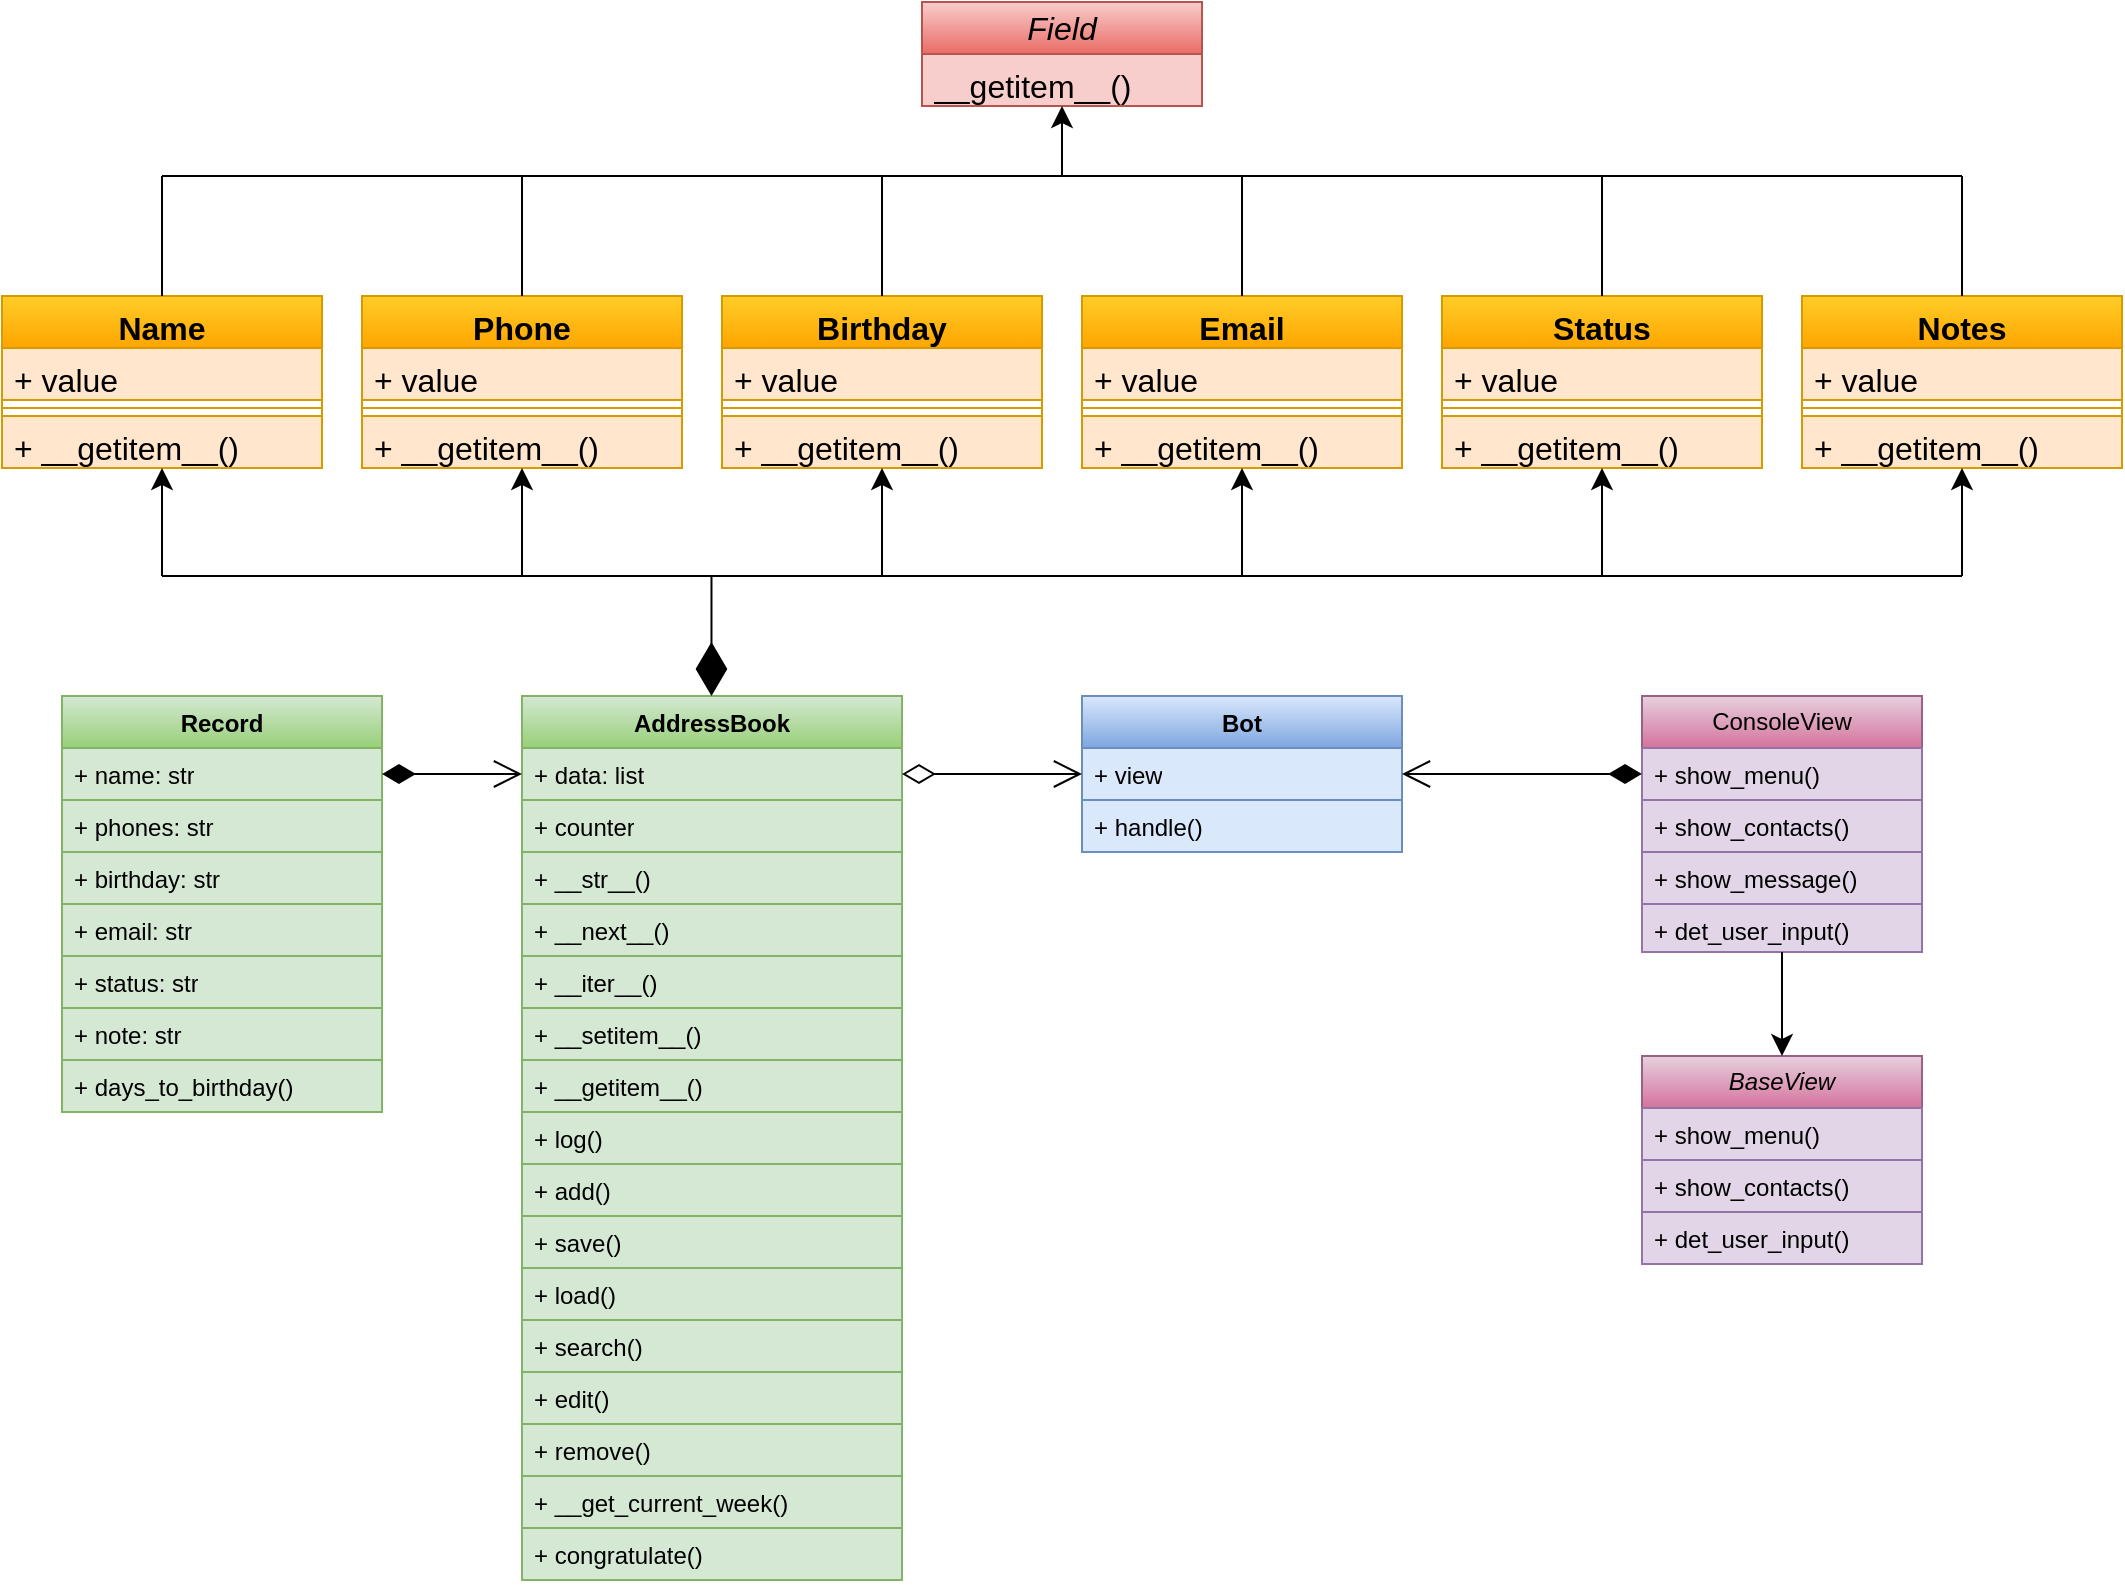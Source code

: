 <mxfile version="21.6.5" type="device">
  <diagram id="C5RBs43oDa-KdzZeNtuy" name="Page-1">
    <mxGraphModel dx="1491" dy="953" grid="1" gridSize="10" guides="1" tooltips="1" connect="1" arrows="1" fold="1" page="1" pageScale="1" pageWidth="827" pageHeight="1169" math="0" shadow="0">
      <root>
        <mxCell id="WIyWlLk6GJQsqaUBKTNV-0" />
        <mxCell id="WIyWlLk6GJQsqaUBKTNV-1" parent="WIyWlLk6GJQsqaUBKTNV-0" />
        <mxCell id="r6_5XGVhWb8EipkEP0iL-14" value="&lt;i&gt;BaseView&lt;/i&gt;" style="swimlane;fontStyle=0;childLayout=stackLayout;horizontal=1;startSize=26;fillColor=#e6d0de;horizontalStack=0;resizeParent=1;resizeParentMax=0;resizeLast=0;collapsible=1;marginBottom=0;whiteSpace=wrap;html=1;strokeColor=#996185;gradientColor=#d5739d;" parent="WIyWlLk6GJQsqaUBKTNV-1" vertex="1">
          <mxGeometry x="850" y="560" width="140" height="104" as="geometry" />
        </mxCell>
        <mxCell id="r6_5XGVhWb8EipkEP0iL-110" value="+ show_menu()" style="text;strokeColor=#9673a6;fillColor=#e1d5e7;align=left;verticalAlign=top;spacingLeft=4;spacingRight=4;overflow=hidden;rotatable=0;points=[[0,0.5],[1,0.5]];portConstraint=eastwest;whiteSpace=wrap;html=1;" parent="r6_5XGVhWb8EipkEP0iL-14" vertex="1">
          <mxGeometry y="26" width="140" height="26" as="geometry" />
        </mxCell>
        <mxCell id="r6_5XGVhWb8EipkEP0iL-15" value="+ show_contacts()" style="text;strokeColor=#9673a6;fillColor=#e1d5e7;align=left;verticalAlign=top;spacingLeft=4;spacingRight=4;overflow=hidden;rotatable=0;points=[[0,0.5],[1,0.5]];portConstraint=eastwest;whiteSpace=wrap;html=1;" parent="r6_5XGVhWb8EipkEP0iL-14" vertex="1">
          <mxGeometry y="52" width="140" height="26" as="geometry" />
        </mxCell>
        <mxCell id="r6_5XGVhWb8EipkEP0iL-16" value="&lt;span style=&quot;&quot;&gt;+ det_user_input()&lt;/span&gt;" style="text;strokeColor=#9673a6;fillColor=#e1d5e7;align=left;verticalAlign=top;spacingLeft=4;spacingRight=4;overflow=hidden;rotatable=0;points=[[0,0.5],[1,0.5]];portConstraint=eastwest;whiteSpace=wrap;html=1;" parent="r6_5XGVhWb8EipkEP0iL-14" vertex="1">
          <mxGeometry y="78" width="140" height="26" as="geometry" />
        </mxCell>
        <mxCell id="r6_5XGVhWb8EipkEP0iL-22" value="AddressBook" style="swimlane;fontStyle=1;align=center;verticalAlign=top;childLayout=stackLayout;horizontal=1;startSize=26;horizontalStack=0;resizeParent=1;resizeParentMax=0;resizeLast=0;collapsible=1;marginBottom=0;whiteSpace=wrap;html=1;fillColor=#d5e8d4;strokeColor=#82b366;gradientColor=#97d077;" parent="WIyWlLk6GJQsqaUBKTNV-1" vertex="1">
          <mxGeometry x="290" y="380" width="190" height="442" as="geometry" />
        </mxCell>
        <mxCell id="r6_5XGVhWb8EipkEP0iL-23" value="+&amp;nbsp;data&lt;span style=&quot;background-color: initial;&quot;&gt;: list&lt;/span&gt;" style="text;strokeColor=#82b366;fillColor=#d5e8d4;align=left;verticalAlign=top;spacingLeft=4;spacingRight=4;overflow=hidden;rotatable=0;points=[[0,0.5],[1,0.5]];portConstraint=eastwest;whiteSpace=wrap;html=1;" parent="r6_5XGVhWb8EipkEP0iL-22" vertex="1">
          <mxGeometry y="26" width="190" height="26" as="geometry" />
        </mxCell>
        <mxCell id="r6_5XGVhWb8EipkEP0iL-37" value="+ counter" style="text;strokeColor=#82b366;fillColor=#d5e8d4;align=left;verticalAlign=top;spacingLeft=4;spacingRight=4;overflow=hidden;rotatable=0;points=[[0,0.5],[1,0.5]];portConstraint=eastwest;whiteSpace=wrap;html=1;" parent="r6_5XGVhWb8EipkEP0iL-22" vertex="1">
          <mxGeometry y="52" width="190" height="26" as="geometry" />
        </mxCell>
        <mxCell id="r6_5XGVhWb8EipkEP0iL-38" value="+ __str__()" style="text;strokeColor=#82b366;fillColor=#d5e8d4;align=left;verticalAlign=top;spacingLeft=4;spacingRight=4;overflow=hidden;rotatable=0;points=[[0,0.5],[1,0.5]];portConstraint=eastwest;whiteSpace=wrap;html=1;" parent="r6_5XGVhWb8EipkEP0iL-22" vertex="1">
          <mxGeometry y="78" width="190" height="26" as="geometry" />
        </mxCell>
        <mxCell id="r6_5XGVhWb8EipkEP0iL-44" value="+&amp;nbsp;__next__&lt;span style=&quot;background-color: initial;&quot;&gt;()&lt;/span&gt;" style="text;strokeColor=#82b366;fillColor=#d5e8d4;align=left;verticalAlign=top;spacingLeft=4;spacingRight=4;overflow=hidden;rotatable=0;points=[[0,0.5],[1,0.5]];portConstraint=eastwest;whiteSpace=wrap;html=1;" parent="r6_5XGVhWb8EipkEP0iL-22" vertex="1">
          <mxGeometry y="104" width="190" height="26" as="geometry" />
        </mxCell>
        <mxCell id="r6_5XGVhWb8EipkEP0iL-46" value="+&amp;nbsp;__iter__&lt;span style=&quot;background-color: initial;&quot;&gt;()&lt;/span&gt;" style="text;strokeColor=#82b366;fillColor=#d5e8d4;align=left;verticalAlign=top;spacingLeft=4;spacingRight=4;overflow=hidden;rotatable=0;points=[[0,0.5],[1,0.5]];portConstraint=eastwest;whiteSpace=wrap;html=1;" parent="r6_5XGVhWb8EipkEP0iL-22" vertex="1">
          <mxGeometry y="130" width="190" height="26" as="geometry" />
        </mxCell>
        <mxCell id="r6_5XGVhWb8EipkEP0iL-45" value="+&amp;nbsp;__setitem__&lt;span style=&quot;background-color: initial;&quot;&gt;()&lt;/span&gt;" style="text;strokeColor=#82b366;fillColor=#d5e8d4;align=left;verticalAlign=top;spacingLeft=4;spacingRight=4;overflow=hidden;rotatable=0;points=[[0,0.5],[1,0.5]];portConstraint=eastwest;whiteSpace=wrap;html=1;" parent="r6_5XGVhWb8EipkEP0iL-22" vertex="1">
          <mxGeometry y="156" width="190" height="26" as="geometry" />
        </mxCell>
        <mxCell id="r6_5XGVhWb8EipkEP0iL-42" value="+&amp;nbsp;__getitem__&lt;span style=&quot;background-color: initial;&quot;&gt;()&lt;/span&gt;" style="text;strokeColor=#82b366;fillColor=#d5e8d4;align=left;verticalAlign=top;spacingLeft=4;spacingRight=4;overflow=hidden;rotatable=0;points=[[0,0.5],[1,0.5]];portConstraint=eastwest;whiteSpace=wrap;html=1;" parent="r6_5XGVhWb8EipkEP0iL-22" vertex="1">
          <mxGeometry y="182" width="190" height="26" as="geometry" />
        </mxCell>
        <mxCell id="zkfFHV4jXpPFQw0GAbJ--14" value="+ log()" style="text;align=left;verticalAlign=top;spacingLeft=4;spacingRight=4;overflow=hidden;rotatable=0;points=[[0,0.5],[1,0.5]];portConstraint=eastwest;fillColor=#d5e8d4;strokeColor=#82b366;" parent="r6_5XGVhWb8EipkEP0iL-22" vertex="1">
          <mxGeometry y="208" width="190" height="26" as="geometry" />
        </mxCell>
        <mxCell id="r6_5XGVhWb8EipkEP0iL-41" value="+&amp;nbsp;add&lt;span style=&quot;background-color: initial;&quot;&gt;()&lt;/span&gt;" style="text;strokeColor=#82b366;fillColor=#d5e8d4;align=left;verticalAlign=top;spacingLeft=4;spacingRight=4;overflow=hidden;rotatable=0;points=[[0,0.5],[1,0.5]];portConstraint=eastwest;whiteSpace=wrap;html=1;" parent="r6_5XGVhWb8EipkEP0iL-22" vertex="1">
          <mxGeometry y="234" width="190" height="26" as="geometry" />
        </mxCell>
        <mxCell id="r6_5XGVhWb8EipkEP0iL-76" value="+&amp;nbsp;save&lt;span style=&quot;background-color: initial;&quot;&gt;()&lt;/span&gt;" style="text;strokeColor=#82b366;fillColor=#d5e8d4;align=left;verticalAlign=top;spacingLeft=4;spacingRight=4;overflow=hidden;rotatable=0;points=[[0,0.5],[1,0.5]];portConstraint=eastwest;whiteSpace=wrap;html=1;" parent="r6_5XGVhWb8EipkEP0iL-22" vertex="1">
          <mxGeometry y="260" width="190" height="26" as="geometry" />
        </mxCell>
        <mxCell id="r6_5XGVhWb8EipkEP0iL-78" value="+&amp;nbsp;load&lt;span style=&quot;background-color: initial;&quot;&gt;()&lt;/span&gt;" style="text;strokeColor=#82b366;fillColor=#d5e8d4;align=left;verticalAlign=top;spacingLeft=4;spacingRight=4;overflow=hidden;rotatable=0;points=[[0,0.5],[1,0.5]];portConstraint=eastwest;whiteSpace=wrap;html=1;" parent="r6_5XGVhWb8EipkEP0iL-22" vertex="1">
          <mxGeometry y="286" width="190" height="26" as="geometry" />
        </mxCell>
        <mxCell id="r6_5XGVhWb8EipkEP0iL-71" value="+&amp;nbsp;search&lt;span style=&quot;background-color: initial;&quot;&gt;()&lt;/span&gt;" style="text;strokeColor=#82b366;fillColor=#d5e8d4;align=left;verticalAlign=top;spacingLeft=4;spacingRight=4;overflow=hidden;rotatable=0;points=[[0,0.5],[1,0.5]];portConstraint=eastwest;whiteSpace=wrap;html=1;" parent="r6_5XGVhWb8EipkEP0iL-22" vertex="1">
          <mxGeometry y="312" width="190" height="26" as="geometry" />
        </mxCell>
        <mxCell id="r6_5XGVhWb8EipkEP0iL-73" value="+&amp;nbsp;edit&lt;span style=&quot;background-color: initial;&quot;&gt;()&lt;/span&gt;" style="text;strokeColor=#82b366;fillColor=#d5e8d4;align=left;verticalAlign=top;spacingLeft=4;spacingRight=4;overflow=hidden;rotatable=0;points=[[0,0.5],[1,0.5]];portConstraint=eastwest;whiteSpace=wrap;html=1;" parent="r6_5XGVhWb8EipkEP0iL-22" vertex="1">
          <mxGeometry y="338" width="190" height="26" as="geometry" />
        </mxCell>
        <mxCell id="r6_5XGVhWb8EipkEP0iL-75" value="+&amp;nbsp;remove&lt;span style=&quot;background-color: initial;&quot;&gt;()&lt;/span&gt;" style="text;strokeColor=#82b366;fillColor=#d5e8d4;align=left;verticalAlign=top;spacingLeft=4;spacingRight=4;overflow=hidden;rotatable=0;points=[[0,0.5],[1,0.5]];portConstraint=eastwest;whiteSpace=wrap;html=1;" parent="r6_5XGVhWb8EipkEP0iL-22" vertex="1">
          <mxGeometry y="364" width="190" height="26" as="geometry" />
        </mxCell>
        <mxCell id="r6_5XGVhWb8EipkEP0iL-74" value="+&amp;nbsp;__get_current_week&lt;span style=&quot;background-color: initial;&quot;&gt;()&lt;/span&gt;" style="text;strokeColor=#82b366;fillColor=#d5e8d4;align=left;verticalAlign=top;spacingLeft=4;spacingRight=4;overflow=hidden;rotatable=0;points=[[0,0.5],[1,0.5]];portConstraint=eastwest;whiteSpace=wrap;html=1;" parent="r6_5XGVhWb8EipkEP0iL-22" vertex="1">
          <mxGeometry y="390" width="190" height="26" as="geometry" />
        </mxCell>
        <mxCell id="r6_5XGVhWb8EipkEP0iL-40" value="+&amp;nbsp;congratulate&lt;span style=&quot;background-color: initial;&quot;&gt;()&lt;/span&gt;" style="text;strokeColor=#82b366;fillColor=#d5e8d4;align=left;verticalAlign=top;spacingLeft=4;spacingRight=4;overflow=hidden;rotatable=0;points=[[0,0.5],[1,0.5]];portConstraint=eastwest;whiteSpace=wrap;html=1;" parent="r6_5XGVhWb8EipkEP0iL-22" vertex="1">
          <mxGeometry y="416" width="190" height="26" as="geometry" />
        </mxCell>
        <mxCell id="r6_5XGVhWb8EipkEP0iL-60" value="Bot" style="swimlane;fontStyle=1;align=center;verticalAlign=top;childLayout=stackLayout;horizontal=1;startSize=26;horizontalStack=0;resizeParent=1;resizeParentMax=0;resizeLast=0;collapsible=1;marginBottom=0;whiteSpace=wrap;html=1;fillColor=#dae8fc;strokeColor=#6c8ebf;gradientColor=#7ea6e0;" parent="WIyWlLk6GJQsqaUBKTNV-1" vertex="1">
          <mxGeometry x="570" y="380" width="160" height="78" as="geometry" />
        </mxCell>
        <mxCell id="r6_5XGVhWb8EipkEP0iL-61" value="+ view" style="text;strokeColor=#6c8ebf;fillColor=#dae8fc;align=left;verticalAlign=top;spacingLeft=4;spacingRight=4;overflow=hidden;rotatable=0;points=[[0,0.5],[1,0.5]];portConstraint=eastwest;whiteSpace=wrap;html=1;" parent="r6_5XGVhWb8EipkEP0iL-60" vertex="1">
          <mxGeometry y="26" width="160" height="26" as="geometry" />
        </mxCell>
        <mxCell id="r6_5XGVhWb8EipkEP0iL-32" value="+ handle()" style="text;strokeColor=#6c8ebf;fillColor=#dae8fc;align=left;verticalAlign=top;spacingLeft=4;spacingRight=4;overflow=hidden;rotatable=0;points=[[0,0.5],[1,0.5]];portConstraint=eastwest;whiteSpace=wrap;html=1;" parent="r6_5XGVhWb8EipkEP0iL-60" vertex="1">
          <mxGeometry y="52" width="160" height="26" as="geometry" />
        </mxCell>
        <mxCell id="r6_5XGVhWb8EipkEP0iL-68" value="Record" style="swimlane;fontStyle=1;align=center;verticalAlign=top;childLayout=stackLayout;horizontal=1;startSize=26;horizontalStack=0;resizeParent=1;resizeParentMax=0;resizeLast=0;collapsible=1;marginBottom=0;whiteSpace=wrap;html=1;fillColor=#d5e8d4;strokeColor=#82b366;gradientColor=#97d077;" parent="WIyWlLk6GJQsqaUBKTNV-1" vertex="1">
          <mxGeometry x="60" y="380" width="160" height="208" as="geometry" />
        </mxCell>
        <mxCell id="r6_5XGVhWb8EipkEP0iL-69" value="+ name: str" style="text;strokeColor=#82b366;fillColor=#d5e8d4;align=left;verticalAlign=top;spacingLeft=4;spacingRight=4;overflow=hidden;rotatable=0;points=[[0,0.5],[1,0.5]];portConstraint=eastwest;whiteSpace=wrap;html=1;" parent="r6_5XGVhWb8EipkEP0iL-68" vertex="1">
          <mxGeometry y="26" width="160" height="26" as="geometry" />
        </mxCell>
        <mxCell id="r6_5XGVhWb8EipkEP0iL-20" value="+ phones: str&amp;nbsp;" style="text;strokeColor=#82b366;fillColor=#d5e8d4;align=left;verticalAlign=top;spacingLeft=4;spacingRight=4;overflow=hidden;rotatable=0;points=[[0,0.5],[1,0.5]];portConstraint=eastwest;whiteSpace=wrap;html=1;" parent="r6_5XGVhWb8EipkEP0iL-68" vertex="1">
          <mxGeometry y="52" width="160" height="26" as="geometry" />
        </mxCell>
        <mxCell id="r6_5XGVhWb8EipkEP0iL-21" value="+ birthday: str" style="text;strokeColor=#82b366;fillColor=#d5e8d4;align=left;verticalAlign=top;spacingLeft=4;spacingRight=4;overflow=hidden;rotatable=0;points=[[0,0.5],[1,0.5]];portConstraint=eastwest;whiteSpace=wrap;html=1;" parent="r6_5XGVhWb8EipkEP0iL-68" vertex="1">
          <mxGeometry y="78" width="160" height="26" as="geometry" />
        </mxCell>
        <mxCell id="r6_5XGVhWb8EipkEP0iL-19" value="+ email: str" style="text;strokeColor=#82b366;fillColor=#d5e8d4;align=left;verticalAlign=top;spacingLeft=4;spacingRight=4;overflow=hidden;rotatable=0;points=[[0,0.5],[1,0.5]];portConstraint=eastwest;whiteSpace=wrap;html=1;" parent="r6_5XGVhWb8EipkEP0iL-68" vertex="1">
          <mxGeometry y="104" width="160" height="26" as="geometry" />
        </mxCell>
        <mxCell id="r6_5XGVhWb8EipkEP0iL-36" value="+ status: str" style="text;strokeColor=#82b366;fillColor=#d5e8d4;align=left;verticalAlign=top;spacingLeft=4;spacingRight=4;overflow=hidden;rotatable=0;points=[[0,0.5],[1,0.5]];portConstraint=eastwest;whiteSpace=wrap;html=1;" parent="r6_5XGVhWb8EipkEP0iL-68" vertex="1">
          <mxGeometry y="130" width="160" height="26" as="geometry" />
        </mxCell>
        <mxCell id="r6_5XGVhWb8EipkEP0iL-72" value="+ note: str" style="text;strokeColor=#82b366;fillColor=#d5e8d4;align=left;verticalAlign=top;spacingLeft=4;spacingRight=4;overflow=hidden;rotatable=0;points=[[0,0.5],[1,0.5]];portConstraint=eastwest;whiteSpace=wrap;html=1;" parent="r6_5XGVhWb8EipkEP0iL-68" vertex="1">
          <mxGeometry y="156" width="160" height="26" as="geometry" />
        </mxCell>
        <mxCell id="r6_5XGVhWb8EipkEP0iL-77" value="+ days_to_birthday()" style="text;strokeColor=#82b366;fillColor=#d5e8d4;align=left;verticalAlign=top;spacingLeft=4;spacingRight=4;overflow=hidden;rotatable=0;points=[[0,0.5],[1,0.5]];portConstraint=eastwest;whiteSpace=wrap;html=1;" parent="r6_5XGVhWb8EipkEP0iL-68" vertex="1">
          <mxGeometry y="182" width="160" height="26" as="geometry" />
        </mxCell>
        <mxCell id="r6_5XGVhWb8EipkEP0iL-83" value="ConsoleView" style="swimlane;fontStyle=0;childLayout=stackLayout;horizontal=1;startSize=26;fillColor=#e6d0de;horizontalStack=0;resizeParent=1;resizeParentMax=0;resizeLast=0;collapsible=1;marginBottom=0;whiteSpace=wrap;html=1;strokeColor=#996185;gradientColor=#d5739d;" parent="WIyWlLk6GJQsqaUBKTNV-1" vertex="1">
          <mxGeometry x="850" y="380" width="140" height="128" as="geometry" />
        </mxCell>
        <mxCell id="r6_5XGVhWb8EipkEP0iL-84" value="+ show_menu()" style="text;strokeColor=#9673a6;fillColor=#e1d5e7;align=left;verticalAlign=top;spacingLeft=4;spacingRight=4;overflow=hidden;rotatable=0;points=[[0,0.5],[1,0.5]];portConstraint=eastwest;whiteSpace=wrap;html=1;" parent="r6_5XGVhWb8EipkEP0iL-83" vertex="1">
          <mxGeometry y="26" width="140" height="26" as="geometry" />
        </mxCell>
        <mxCell id="r6_5XGVhWb8EipkEP0iL-85" value="+ show_contacts()" style="text;strokeColor=#9673a6;fillColor=#e1d5e7;align=left;verticalAlign=top;spacingLeft=4;spacingRight=4;overflow=hidden;rotatable=0;points=[[0,0.5],[1,0.5]];portConstraint=eastwest;whiteSpace=wrap;html=1;" parent="r6_5XGVhWb8EipkEP0iL-83" vertex="1">
          <mxGeometry y="52" width="140" height="26" as="geometry" />
        </mxCell>
        <mxCell id="r6_5XGVhWb8EipkEP0iL-86" value="+ show_message()" style="text;strokeColor=#9673a6;fillColor=#e1d5e7;align=left;verticalAlign=top;spacingLeft=4;spacingRight=4;overflow=hidden;rotatable=0;points=[[0,0.5],[1,0.5]];portConstraint=eastwest;whiteSpace=wrap;html=1;" parent="r6_5XGVhWb8EipkEP0iL-83" vertex="1">
          <mxGeometry y="78" width="140" height="26" as="geometry" />
        </mxCell>
        <mxCell id="r6_5XGVhWb8EipkEP0iL-25" value="+ det_user_input()" style="text;strokeColor=#9673a6;fillColor=#e1d5e7;align=left;verticalAlign=top;spacingLeft=4;spacingRight=4;overflow=hidden;rotatable=0;points=[[0,0.5],[1,0.5]];portConstraint=eastwest;whiteSpace=wrap;html=1;" parent="r6_5XGVhWb8EipkEP0iL-83" vertex="1">
          <mxGeometry y="104" width="140" height="24" as="geometry" />
        </mxCell>
        <mxCell id="EPxHM6ZL-Hgn5qjF3gB_-8" value="&lt;i&gt;Field&lt;/i&gt;" style="swimlane;fontStyle=0;childLayout=stackLayout;horizontal=1;startSize=26;fillColor=#f8cecc;horizontalStack=0;resizeParent=1;resizeParentMax=0;resizeLast=0;collapsible=1;marginBottom=0;whiteSpace=wrap;html=1;fontSize=16;strokeColor=#b85450;gradientColor=#ea6b66;" vertex="1" parent="WIyWlLk6GJQsqaUBKTNV-1">
          <mxGeometry x="490" y="33" width="140" height="52" as="geometry" />
        </mxCell>
        <mxCell id="EPxHM6ZL-Hgn5qjF3gB_-9" value="__getitem__()" style="text;strokeColor=#b85450;fillColor=#f8cecc;align=left;verticalAlign=top;spacingLeft=4;spacingRight=4;overflow=hidden;rotatable=0;points=[[0,0.5],[1,0.5]];portConstraint=eastwest;whiteSpace=wrap;html=1;fontSize=16;" vertex="1" parent="EPxHM6ZL-Hgn5qjF3gB_-8">
          <mxGeometry y="26" width="140" height="26" as="geometry" />
        </mxCell>
        <mxCell id="EPxHM6ZL-Hgn5qjF3gB_-12" value="Name" style="swimlane;fontStyle=1;align=center;verticalAlign=top;childLayout=stackLayout;horizontal=1;startSize=26;horizontalStack=0;resizeParent=1;resizeParentMax=0;resizeLast=0;collapsible=1;marginBottom=0;whiteSpace=wrap;html=1;fontSize=16;fillColor=#ffcd28;strokeColor=#d79b00;gradientColor=#ffa500;" vertex="1" parent="WIyWlLk6GJQsqaUBKTNV-1">
          <mxGeometry x="30" y="180" width="160" height="86" as="geometry" />
        </mxCell>
        <mxCell id="EPxHM6ZL-Hgn5qjF3gB_-13" value="+ value" style="text;strokeColor=#d79b00;fillColor=#ffe6cc;align=left;verticalAlign=top;spacingLeft=4;spacingRight=4;overflow=hidden;rotatable=0;points=[[0,0.5],[1,0.5]];portConstraint=eastwest;whiteSpace=wrap;html=1;fontSize=16;" vertex="1" parent="EPxHM6ZL-Hgn5qjF3gB_-12">
          <mxGeometry y="26" width="160" height="26" as="geometry" />
        </mxCell>
        <mxCell id="EPxHM6ZL-Hgn5qjF3gB_-14" value="" style="line;strokeWidth=1;fillColor=#ffe6cc;align=left;verticalAlign=middle;spacingTop=-1;spacingLeft=3;spacingRight=3;rotatable=0;labelPosition=right;points=[];portConstraint=eastwest;strokeColor=#d79b00;fontSize=16;" vertex="1" parent="EPxHM6ZL-Hgn5qjF3gB_-12">
          <mxGeometry y="52" width="160" height="8" as="geometry" />
        </mxCell>
        <mxCell id="EPxHM6ZL-Hgn5qjF3gB_-15" value="+ __getitem__()" style="text;strokeColor=#d79b00;fillColor=#ffe6cc;align=left;verticalAlign=top;spacingLeft=4;spacingRight=4;overflow=hidden;rotatable=0;points=[[0,0.5],[1,0.5]];portConstraint=eastwest;whiteSpace=wrap;html=1;fontSize=16;" vertex="1" parent="EPxHM6ZL-Hgn5qjF3gB_-12">
          <mxGeometry y="60" width="160" height="26" as="geometry" />
        </mxCell>
        <mxCell id="EPxHM6ZL-Hgn5qjF3gB_-20" value="Phone" style="swimlane;fontStyle=1;align=center;verticalAlign=top;childLayout=stackLayout;horizontal=1;startSize=26;horizontalStack=0;resizeParent=1;resizeParentMax=0;resizeLast=0;collapsible=1;marginBottom=0;whiteSpace=wrap;html=1;fontSize=16;fillColor=#ffcd28;strokeColor=#d79b00;gradientColor=#ffa500;" vertex="1" parent="WIyWlLk6GJQsqaUBKTNV-1">
          <mxGeometry x="210" y="180" width="160" height="86" as="geometry" />
        </mxCell>
        <mxCell id="EPxHM6ZL-Hgn5qjF3gB_-21" value="+ value" style="text;strokeColor=#d79b00;fillColor=#ffe6cc;align=left;verticalAlign=top;spacingLeft=4;spacingRight=4;overflow=hidden;rotatable=0;points=[[0,0.5],[1,0.5]];portConstraint=eastwest;whiteSpace=wrap;html=1;fontSize=16;" vertex="1" parent="EPxHM6ZL-Hgn5qjF3gB_-20">
          <mxGeometry y="26" width="160" height="26" as="geometry" />
        </mxCell>
        <mxCell id="EPxHM6ZL-Hgn5qjF3gB_-22" value="" style="line;strokeWidth=1;fillColor=#ffe6cc;align=left;verticalAlign=middle;spacingTop=-1;spacingLeft=3;spacingRight=3;rotatable=0;labelPosition=right;points=[];portConstraint=eastwest;strokeColor=#d79b00;fontSize=16;" vertex="1" parent="EPxHM6ZL-Hgn5qjF3gB_-20">
          <mxGeometry y="52" width="160" height="8" as="geometry" />
        </mxCell>
        <mxCell id="EPxHM6ZL-Hgn5qjF3gB_-23" value="+ __getitem__()" style="text;strokeColor=#d79b00;fillColor=#ffe6cc;align=left;verticalAlign=top;spacingLeft=4;spacingRight=4;overflow=hidden;rotatable=0;points=[[0,0.5],[1,0.5]];portConstraint=eastwest;whiteSpace=wrap;html=1;fontSize=16;" vertex="1" parent="EPxHM6ZL-Hgn5qjF3gB_-20">
          <mxGeometry y="60" width="160" height="26" as="geometry" />
        </mxCell>
        <mxCell id="EPxHM6ZL-Hgn5qjF3gB_-24" value="Birthday" style="swimlane;fontStyle=1;align=center;verticalAlign=top;childLayout=stackLayout;horizontal=1;startSize=26;horizontalStack=0;resizeParent=1;resizeParentMax=0;resizeLast=0;collapsible=1;marginBottom=0;whiteSpace=wrap;html=1;fontSize=16;fillColor=#ffcd28;strokeColor=#d79b00;gradientColor=#ffa500;" vertex="1" parent="WIyWlLk6GJQsqaUBKTNV-1">
          <mxGeometry x="390" y="180" width="160" height="86" as="geometry" />
        </mxCell>
        <mxCell id="EPxHM6ZL-Hgn5qjF3gB_-25" value="+ value" style="text;strokeColor=#d79b00;fillColor=#ffe6cc;align=left;verticalAlign=top;spacingLeft=4;spacingRight=4;overflow=hidden;rotatable=0;points=[[0,0.5],[1,0.5]];portConstraint=eastwest;whiteSpace=wrap;html=1;fontSize=16;" vertex="1" parent="EPxHM6ZL-Hgn5qjF3gB_-24">
          <mxGeometry y="26" width="160" height="26" as="geometry" />
        </mxCell>
        <mxCell id="EPxHM6ZL-Hgn5qjF3gB_-26" value="" style="line;strokeWidth=1;fillColor=#ffe6cc;align=left;verticalAlign=middle;spacingTop=-1;spacingLeft=3;spacingRight=3;rotatable=0;labelPosition=right;points=[];portConstraint=eastwest;strokeColor=#d79b00;fontSize=16;" vertex="1" parent="EPxHM6ZL-Hgn5qjF3gB_-24">
          <mxGeometry y="52" width="160" height="8" as="geometry" />
        </mxCell>
        <mxCell id="EPxHM6ZL-Hgn5qjF3gB_-27" value="+ __getitem__()" style="text;strokeColor=#d79b00;fillColor=#ffe6cc;align=left;verticalAlign=top;spacingLeft=4;spacingRight=4;overflow=hidden;rotatable=0;points=[[0,0.5],[1,0.5]];portConstraint=eastwest;whiteSpace=wrap;html=1;fontSize=16;" vertex="1" parent="EPxHM6ZL-Hgn5qjF3gB_-24">
          <mxGeometry y="60" width="160" height="26" as="geometry" />
        </mxCell>
        <mxCell id="EPxHM6ZL-Hgn5qjF3gB_-28" value="Email" style="swimlane;fontStyle=1;align=center;verticalAlign=top;childLayout=stackLayout;horizontal=1;startSize=26;horizontalStack=0;resizeParent=1;resizeParentMax=0;resizeLast=0;collapsible=1;marginBottom=0;whiteSpace=wrap;html=1;fontSize=16;fillColor=#ffcd28;strokeColor=#d79b00;gradientColor=#ffa500;" vertex="1" parent="WIyWlLk6GJQsqaUBKTNV-1">
          <mxGeometry x="570" y="180" width="160" height="86" as="geometry" />
        </mxCell>
        <mxCell id="EPxHM6ZL-Hgn5qjF3gB_-29" value="+ value" style="text;strokeColor=#d79b00;fillColor=#ffe6cc;align=left;verticalAlign=top;spacingLeft=4;spacingRight=4;overflow=hidden;rotatable=0;points=[[0,0.5],[1,0.5]];portConstraint=eastwest;whiteSpace=wrap;html=1;fontSize=16;" vertex="1" parent="EPxHM6ZL-Hgn5qjF3gB_-28">
          <mxGeometry y="26" width="160" height="26" as="geometry" />
        </mxCell>
        <mxCell id="EPxHM6ZL-Hgn5qjF3gB_-30" value="" style="line;strokeWidth=1;fillColor=#ffe6cc;align=left;verticalAlign=middle;spacingTop=-1;spacingLeft=3;spacingRight=3;rotatable=0;labelPosition=right;points=[];portConstraint=eastwest;strokeColor=#d79b00;fontSize=16;" vertex="1" parent="EPxHM6ZL-Hgn5qjF3gB_-28">
          <mxGeometry y="52" width="160" height="8" as="geometry" />
        </mxCell>
        <mxCell id="EPxHM6ZL-Hgn5qjF3gB_-31" value="+ __getitem__()" style="text;strokeColor=#d79b00;fillColor=#ffe6cc;align=left;verticalAlign=top;spacingLeft=4;spacingRight=4;overflow=hidden;rotatable=0;points=[[0,0.5],[1,0.5]];portConstraint=eastwest;whiteSpace=wrap;html=1;fontSize=16;" vertex="1" parent="EPxHM6ZL-Hgn5qjF3gB_-28">
          <mxGeometry y="60" width="160" height="26" as="geometry" />
        </mxCell>
        <mxCell id="EPxHM6ZL-Hgn5qjF3gB_-32" value="Status" style="swimlane;fontStyle=1;align=center;verticalAlign=top;childLayout=stackLayout;horizontal=1;startSize=26;horizontalStack=0;resizeParent=1;resizeParentMax=0;resizeLast=0;collapsible=1;marginBottom=0;whiteSpace=wrap;html=1;fontSize=16;fillColor=#ffcd28;strokeColor=#d79b00;gradientColor=#ffa500;" vertex="1" parent="WIyWlLk6GJQsqaUBKTNV-1">
          <mxGeometry x="750" y="180" width="160" height="86" as="geometry" />
        </mxCell>
        <mxCell id="EPxHM6ZL-Hgn5qjF3gB_-33" value="+ value" style="text;strokeColor=#d79b00;fillColor=#ffe6cc;align=left;verticalAlign=top;spacingLeft=4;spacingRight=4;overflow=hidden;rotatable=0;points=[[0,0.5],[1,0.5]];portConstraint=eastwest;whiteSpace=wrap;html=1;fontSize=16;" vertex="1" parent="EPxHM6ZL-Hgn5qjF3gB_-32">
          <mxGeometry y="26" width="160" height="26" as="geometry" />
        </mxCell>
        <mxCell id="EPxHM6ZL-Hgn5qjF3gB_-34" value="" style="line;strokeWidth=1;fillColor=#ffe6cc;align=left;verticalAlign=middle;spacingTop=-1;spacingLeft=3;spacingRight=3;rotatable=0;labelPosition=right;points=[];portConstraint=eastwest;strokeColor=#d79b00;fontSize=16;" vertex="1" parent="EPxHM6ZL-Hgn5qjF3gB_-32">
          <mxGeometry y="52" width="160" height="8" as="geometry" />
        </mxCell>
        <mxCell id="EPxHM6ZL-Hgn5qjF3gB_-35" value="+ __getitem__()" style="text;strokeColor=#d79b00;fillColor=#ffe6cc;align=left;verticalAlign=top;spacingLeft=4;spacingRight=4;overflow=hidden;rotatable=0;points=[[0,0.5],[1,0.5]];portConstraint=eastwest;whiteSpace=wrap;html=1;fontSize=16;" vertex="1" parent="EPxHM6ZL-Hgn5qjF3gB_-32">
          <mxGeometry y="60" width="160" height="26" as="geometry" />
        </mxCell>
        <mxCell id="EPxHM6ZL-Hgn5qjF3gB_-36" value="Notes" style="swimlane;fontStyle=1;align=center;verticalAlign=top;childLayout=stackLayout;horizontal=1;startSize=26;horizontalStack=0;resizeParent=1;resizeParentMax=0;resizeLast=0;collapsible=1;marginBottom=0;whiteSpace=wrap;html=1;fontSize=16;fillColor=#ffcd28;strokeColor=#d79b00;gradientColor=#ffa500;" vertex="1" parent="WIyWlLk6GJQsqaUBKTNV-1">
          <mxGeometry x="930" y="180" width="160" height="86" as="geometry" />
        </mxCell>
        <mxCell id="EPxHM6ZL-Hgn5qjF3gB_-37" value="+ value" style="text;strokeColor=#d79b00;fillColor=#ffe6cc;align=left;verticalAlign=top;spacingLeft=4;spacingRight=4;overflow=hidden;rotatable=0;points=[[0,0.5],[1,0.5]];portConstraint=eastwest;whiteSpace=wrap;html=1;fontSize=16;" vertex="1" parent="EPxHM6ZL-Hgn5qjF3gB_-36">
          <mxGeometry y="26" width="160" height="26" as="geometry" />
        </mxCell>
        <mxCell id="EPxHM6ZL-Hgn5qjF3gB_-38" value="" style="line;strokeWidth=1;fillColor=#ffe6cc;align=left;verticalAlign=middle;spacingTop=-1;spacingLeft=3;spacingRight=3;rotatable=0;labelPosition=right;points=[];portConstraint=eastwest;strokeColor=#d79b00;fontSize=16;" vertex="1" parent="EPxHM6ZL-Hgn5qjF3gB_-36">
          <mxGeometry y="52" width="160" height="8" as="geometry" />
        </mxCell>
        <mxCell id="EPxHM6ZL-Hgn5qjF3gB_-39" value="+ __getitem__()" style="text;strokeColor=#d79b00;fillColor=#ffe6cc;align=left;verticalAlign=top;spacingLeft=4;spacingRight=4;overflow=hidden;rotatable=0;points=[[0,0.5],[1,0.5]];portConstraint=eastwest;whiteSpace=wrap;html=1;fontSize=16;" vertex="1" parent="EPxHM6ZL-Hgn5qjF3gB_-36">
          <mxGeometry y="60" width="160" height="26" as="geometry" />
        </mxCell>
        <mxCell id="EPxHM6ZL-Hgn5qjF3gB_-50" value="" style="endArrow=none;html=1;rounded=0;fontSize=12;startSize=8;endSize=8;curved=1;" edge="1" parent="WIyWlLk6GJQsqaUBKTNV-1">
          <mxGeometry width="50" height="50" relative="1" as="geometry">
            <mxPoint x="110" y="120" as="sourcePoint" />
            <mxPoint x="1010" y="120" as="targetPoint" />
          </mxGeometry>
        </mxCell>
        <mxCell id="EPxHM6ZL-Hgn5qjF3gB_-54" value="" style="endArrow=none;html=1;rounded=0;fontSize=12;startSize=8;endSize=8;curved=1;exitX=0.5;exitY=0;exitDx=0;exitDy=0;" edge="1" parent="WIyWlLk6GJQsqaUBKTNV-1" source="EPxHM6ZL-Hgn5qjF3gB_-12">
          <mxGeometry width="50" height="50" relative="1" as="geometry">
            <mxPoint x="130" y="160" as="sourcePoint" />
            <mxPoint x="110" y="120" as="targetPoint" />
          </mxGeometry>
        </mxCell>
        <mxCell id="EPxHM6ZL-Hgn5qjF3gB_-55" value="" style="endArrow=none;html=1;rounded=0;fontSize=12;startSize=8;endSize=8;curved=1;exitX=0.5;exitY=0;exitDx=0;exitDy=0;" edge="1" parent="WIyWlLk6GJQsqaUBKTNV-1" source="EPxHM6ZL-Hgn5qjF3gB_-20">
          <mxGeometry width="50" height="50" relative="1" as="geometry">
            <mxPoint x="280" y="170" as="sourcePoint" />
            <mxPoint x="290" y="120" as="targetPoint" />
          </mxGeometry>
        </mxCell>
        <mxCell id="EPxHM6ZL-Hgn5qjF3gB_-56" value="" style="endArrow=none;html=1;rounded=0;fontSize=12;startSize=8;endSize=8;curved=1;exitX=0.5;exitY=0;exitDx=0;exitDy=0;" edge="1" parent="WIyWlLk6GJQsqaUBKTNV-1" source="EPxHM6ZL-Hgn5qjF3gB_-24">
          <mxGeometry width="50" height="50" relative="1" as="geometry">
            <mxPoint x="450" y="170" as="sourcePoint" />
            <mxPoint x="470" y="120" as="targetPoint" />
          </mxGeometry>
        </mxCell>
        <mxCell id="EPxHM6ZL-Hgn5qjF3gB_-57" value="" style="endArrow=none;html=1;rounded=0;fontSize=12;startSize=8;endSize=8;curved=1;exitX=0.5;exitY=0;exitDx=0;exitDy=0;" edge="1" parent="WIyWlLk6GJQsqaUBKTNV-1" source="EPxHM6ZL-Hgn5qjF3gB_-28">
          <mxGeometry width="50" height="50" relative="1" as="geometry">
            <mxPoint x="630" y="180" as="sourcePoint" />
            <mxPoint x="650" y="120" as="targetPoint" />
          </mxGeometry>
        </mxCell>
        <mxCell id="EPxHM6ZL-Hgn5qjF3gB_-58" value="" style="endArrow=none;html=1;rounded=0;fontSize=12;startSize=8;endSize=8;curved=1;exitX=0.5;exitY=0;exitDx=0;exitDy=0;" edge="1" parent="WIyWlLk6GJQsqaUBKTNV-1" source="EPxHM6ZL-Hgn5qjF3gB_-32">
          <mxGeometry width="50" height="50" relative="1" as="geometry">
            <mxPoint x="780" y="170" as="sourcePoint" />
            <mxPoint x="830" y="120" as="targetPoint" />
          </mxGeometry>
        </mxCell>
        <mxCell id="EPxHM6ZL-Hgn5qjF3gB_-59" value="" style="endArrow=none;html=1;rounded=0;fontSize=12;startSize=8;endSize=8;curved=1;exitX=0.5;exitY=0;exitDx=0;exitDy=0;" edge="1" parent="WIyWlLk6GJQsqaUBKTNV-1" source="EPxHM6ZL-Hgn5qjF3gB_-36">
          <mxGeometry width="50" height="50" relative="1" as="geometry">
            <mxPoint x="970" y="190" as="sourcePoint" />
            <mxPoint x="1010" y="120" as="targetPoint" />
          </mxGeometry>
        </mxCell>
        <mxCell id="EPxHM6ZL-Hgn5qjF3gB_-60" value="" style="endArrow=classic;html=1;rounded=0;fontSize=12;startSize=8;endSize=8;curved=1;" edge="1" parent="WIyWlLk6GJQsqaUBKTNV-1" target="EPxHM6ZL-Hgn5qjF3gB_-9">
          <mxGeometry width="50" height="50" relative="1" as="geometry">
            <mxPoint x="560" y="120" as="sourcePoint" />
            <mxPoint x="650" y="90" as="targetPoint" />
          </mxGeometry>
        </mxCell>
        <mxCell id="EPxHM6ZL-Hgn5qjF3gB_-62" value="" style="endArrow=classic;html=1;rounded=0;fontSize=12;startSize=8;endSize=8;curved=1;exitX=0.5;exitY=1;exitDx=0;exitDy=0;entryX=0.5;entryY=0;entryDx=0;entryDy=0;" edge="1" parent="WIyWlLk6GJQsqaUBKTNV-1" source="r6_5XGVhWb8EipkEP0iL-83" target="r6_5XGVhWb8EipkEP0iL-14">
          <mxGeometry width="50" height="50" relative="1" as="geometry">
            <mxPoint x="1060" y="740" as="sourcePoint" />
            <mxPoint x="1710" y="390" as="targetPoint" />
          </mxGeometry>
        </mxCell>
        <mxCell id="EPxHM6ZL-Hgn5qjF3gB_-64" value="" style="endArrow=none;html=1;rounded=0;fontSize=12;startSize=8;endSize=8;curved=1;" edge="1" parent="WIyWlLk6GJQsqaUBKTNV-1">
          <mxGeometry width="50" height="50" relative="1" as="geometry">
            <mxPoint x="110" y="320" as="sourcePoint" />
            <mxPoint x="1010" y="320" as="targetPoint" />
          </mxGeometry>
        </mxCell>
        <mxCell id="EPxHM6ZL-Hgn5qjF3gB_-65" value="" style="endArrow=diamondThin;endFill=1;endSize=24;html=1;rounded=0;fontSize=12;curved=1;" edge="1" parent="WIyWlLk6GJQsqaUBKTNV-1">
          <mxGeometry width="160" relative="1" as="geometry">
            <mxPoint x="384.74" y="320" as="sourcePoint" />
            <mxPoint x="384.74" y="380" as="targetPoint" />
            <Array as="points" />
          </mxGeometry>
        </mxCell>
        <mxCell id="EPxHM6ZL-Hgn5qjF3gB_-66" value="" style="endArrow=classic;html=1;rounded=0;fontSize=12;startSize=8;endSize=8;curved=1;" edge="1" parent="WIyWlLk6GJQsqaUBKTNV-1" target="EPxHM6ZL-Hgn5qjF3gB_-15">
          <mxGeometry width="50" height="50" relative="1" as="geometry">
            <mxPoint x="110" y="320" as="sourcePoint" />
            <mxPoint x="180" y="240" as="targetPoint" />
          </mxGeometry>
        </mxCell>
        <mxCell id="EPxHM6ZL-Hgn5qjF3gB_-67" value="" style="endArrow=classic;html=1;rounded=0;fontSize=12;startSize=8;endSize=8;curved=1;" edge="1" parent="WIyWlLk6GJQsqaUBKTNV-1" target="EPxHM6ZL-Hgn5qjF3gB_-23">
          <mxGeometry width="50" height="50" relative="1" as="geometry">
            <mxPoint x="290" y="320" as="sourcePoint" />
            <mxPoint x="290" y="270" as="targetPoint" />
          </mxGeometry>
        </mxCell>
        <mxCell id="EPxHM6ZL-Hgn5qjF3gB_-68" value="" style="endArrow=classic;html=1;rounded=0;fontSize=12;startSize=8;endSize=8;curved=1;" edge="1" parent="WIyWlLk6GJQsqaUBKTNV-1" target="EPxHM6ZL-Hgn5qjF3gB_-27">
          <mxGeometry width="50" height="50" relative="1" as="geometry">
            <mxPoint x="470" y="320" as="sourcePoint" />
            <mxPoint x="520" y="240" as="targetPoint" />
          </mxGeometry>
        </mxCell>
        <mxCell id="EPxHM6ZL-Hgn5qjF3gB_-69" value="" style="endArrow=classic;html=1;rounded=0;fontSize=12;startSize=8;endSize=8;curved=1;" edge="1" parent="WIyWlLk6GJQsqaUBKTNV-1" target="EPxHM6ZL-Hgn5qjF3gB_-31">
          <mxGeometry width="50" height="50" relative="1" as="geometry">
            <mxPoint x="650" y="320" as="sourcePoint" />
            <mxPoint x="680" y="240" as="targetPoint" />
          </mxGeometry>
        </mxCell>
        <mxCell id="EPxHM6ZL-Hgn5qjF3gB_-70" value="" style="endArrow=classic;html=1;rounded=0;fontSize=12;startSize=8;endSize=8;curved=1;" edge="1" parent="WIyWlLk6GJQsqaUBKTNV-1" target="EPxHM6ZL-Hgn5qjF3gB_-35">
          <mxGeometry width="50" height="50" relative="1" as="geometry">
            <mxPoint x="830" y="320" as="sourcePoint" />
            <mxPoint x="860" y="250" as="targetPoint" />
          </mxGeometry>
        </mxCell>
        <mxCell id="EPxHM6ZL-Hgn5qjF3gB_-71" value="" style="endArrow=classic;html=1;rounded=0;fontSize=12;startSize=8;endSize=8;curved=1;" edge="1" parent="WIyWlLk6GJQsqaUBKTNV-1" target="EPxHM6ZL-Hgn5qjF3gB_-39">
          <mxGeometry width="50" height="50" relative="1" as="geometry">
            <mxPoint x="1010" y="320" as="sourcePoint" />
            <mxPoint x="1010" y="250" as="targetPoint" />
          </mxGeometry>
        </mxCell>
        <mxCell id="EPxHM6ZL-Hgn5qjF3gB_-72" value="" style="endArrow=open;html=1;endSize=12;startArrow=diamondThin;startSize=14;startFill=0;edgeStyle=orthogonalEdgeStyle;align=left;verticalAlign=bottom;rounded=0;fontSize=12;curved=1;entryX=0;entryY=0.5;entryDx=0;entryDy=0;" edge="1" parent="WIyWlLk6GJQsqaUBKTNV-1" source="r6_5XGVhWb8EipkEP0iL-23" target="r6_5XGVhWb8EipkEP0iL-61">
          <mxGeometry x="-1" y="3" relative="1" as="geometry">
            <mxPoint x="480" y="420" as="sourcePoint" />
            <mxPoint x="300" y="420" as="targetPoint" />
          </mxGeometry>
        </mxCell>
        <mxCell id="EPxHM6ZL-Hgn5qjF3gB_-75" value="" style="endArrow=open;html=1;endSize=12;startArrow=diamondThin;startSize=14;startFill=1;edgeStyle=orthogonalEdgeStyle;align=left;verticalAlign=bottom;rounded=0;fontSize=12;curved=1;exitX=1;exitY=0.5;exitDx=0;exitDy=0;" edge="1" parent="WIyWlLk6GJQsqaUBKTNV-1" source="r6_5XGVhWb8EipkEP0iL-69" target="r6_5XGVhWb8EipkEP0iL-23">
          <mxGeometry x="-1" y="3" relative="1" as="geometry">
            <mxPoint x="230" y="420" as="sourcePoint" />
            <mxPoint x="290" y="420" as="targetPoint" />
          </mxGeometry>
        </mxCell>
        <mxCell id="EPxHM6ZL-Hgn5qjF3gB_-76" value="" style="endArrow=open;html=1;endSize=12;startArrow=diamondThin;startSize=14;startFill=1;edgeStyle=orthogonalEdgeStyle;align=left;verticalAlign=bottom;rounded=0;fontSize=12;curved=1;entryX=1;entryY=0.5;entryDx=0;entryDy=0;" edge="1" parent="WIyWlLk6GJQsqaUBKTNV-1" source="r6_5XGVhWb8EipkEP0iL-84" target="r6_5XGVhWb8EipkEP0iL-60">
          <mxGeometry x="-1" y="3" relative="1" as="geometry">
            <mxPoint x="780" y="370" as="sourcePoint" />
            <mxPoint x="830" y="410" as="targetPoint" />
          </mxGeometry>
        </mxCell>
      </root>
    </mxGraphModel>
  </diagram>
</mxfile>
